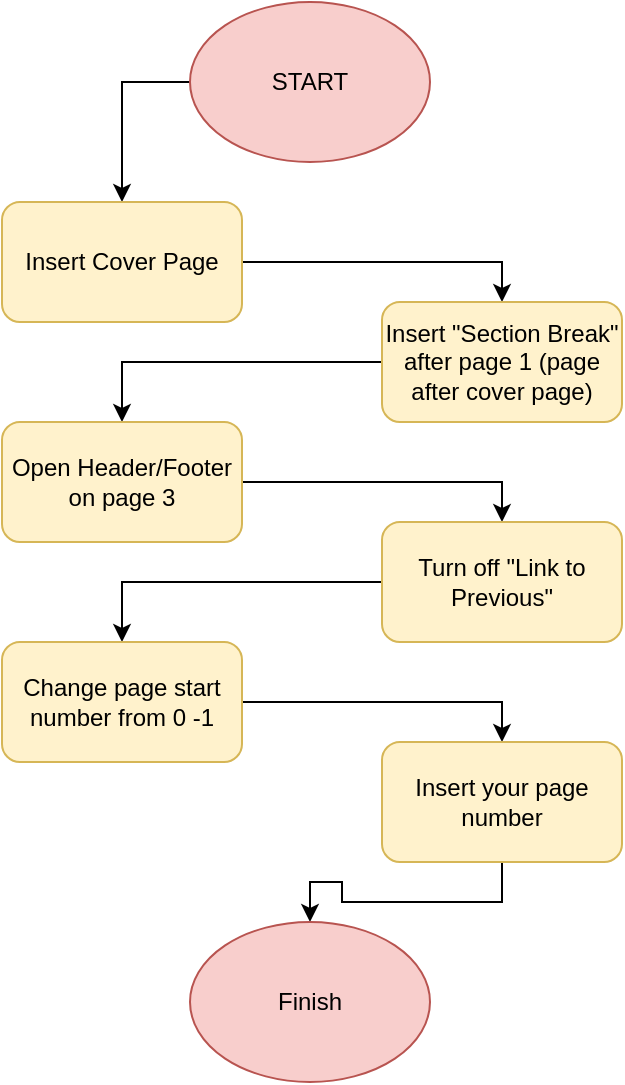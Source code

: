 <mxfile version="26.0.16">
  <diagram name="Page-1" id="3YdIM2ebGIVdK3NNQPUU">
    <mxGraphModel dx="1059" dy="605" grid="1" gridSize="10" guides="1" tooltips="1" connect="1" arrows="1" fold="1" page="1" pageScale="1" pageWidth="827" pageHeight="1169" math="0" shadow="0">
      <root>
        <mxCell id="0" />
        <mxCell id="1" parent="0" />
        <mxCell id="_Ihk1jzI4s_IJhZZ3BQH-10" style="edgeStyle=orthogonalEdgeStyle;rounded=0;orthogonalLoop=1;jettySize=auto;html=1;" edge="1" parent="1" source="_Ihk1jzI4s_IJhZZ3BQH-1" target="_Ihk1jzI4s_IJhZZ3BQH-2">
          <mxGeometry relative="1" as="geometry">
            <Array as="points">
              <mxPoint x="320" y="40" />
            </Array>
          </mxGeometry>
        </mxCell>
        <mxCell id="_Ihk1jzI4s_IJhZZ3BQH-1" value="START" style="ellipse;whiteSpace=wrap;html=1;fillColor=#f8cecc;strokeColor=#b85450;" vertex="1" parent="1">
          <mxGeometry x="354" width="120" height="80" as="geometry" />
        </mxCell>
        <mxCell id="_Ihk1jzI4s_IJhZZ3BQH-11" style="edgeStyle=orthogonalEdgeStyle;rounded=0;orthogonalLoop=1;jettySize=auto;html=1;exitX=1;exitY=0.5;exitDx=0;exitDy=0;entryX=0.5;entryY=0;entryDx=0;entryDy=0;" edge="1" parent="1" source="_Ihk1jzI4s_IJhZZ3BQH-2" target="_Ihk1jzI4s_IJhZZ3BQH-3">
          <mxGeometry relative="1" as="geometry" />
        </mxCell>
        <mxCell id="_Ihk1jzI4s_IJhZZ3BQH-2" value="Insert Cover Page" style="rounded=1;whiteSpace=wrap;html=1;fillColor=#fff2cc;strokeColor=#d6b656;" vertex="1" parent="1">
          <mxGeometry x="260" y="100" width="120" height="60" as="geometry" />
        </mxCell>
        <mxCell id="_Ihk1jzI4s_IJhZZ3BQH-24" style="edgeStyle=orthogonalEdgeStyle;rounded=0;orthogonalLoop=1;jettySize=auto;html=1;exitX=0;exitY=0.5;exitDx=0;exitDy=0;entryX=0.5;entryY=0;entryDx=0;entryDy=0;" edge="1" parent="1" source="_Ihk1jzI4s_IJhZZ3BQH-3" target="_Ihk1jzI4s_IJhZZ3BQH-5">
          <mxGeometry relative="1" as="geometry" />
        </mxCell>
        <mxCell id="_Ihk1jzI4s_IJhZZ3BQH-3" value="Insert &quot;Section Break&quot; after page 1 (page after cover page)" style="rounded=1;whiteSpace=wrap;html=1;fillColor=#fff2cc;strokeColor=#d6b656;" vertex="1" parent="1">
          <mxGeometry x="450" y="150" width="120" height="60" as="geometry" />
        </mxCell>
        <mxCell id="_Ihk1jzI4s_IJhZZ3BQH-21" style="edgeStyle=orthogonalEdgeStyle;rounded=0;orthogonalLoop=1;jettySize=auto;html=1;exitX=1;exitY=0.5;exitDx=0;exitDy=0;entryX=0.5;entryY=0;entryDx=0;entryDy=0;" edge="1" parent="1" source="_Ihk1jzI4s_IJhZZ3BQH-5" target="_Ihk1jzI4s_IJhZZ3BQH-6">
          <mxGeometry relative="1" as="geometry" />
        </mxCell>
        <mxCell id="_Ihk1jzI4s_IJhZZ3BQH-5" value="Open Header/Footer on page 3" style="rounded=1;whiteSpace=wrap;html=1;fillColor=#fff2cc;strokeColor=#d6b656;" vertex="1" parent="1">
          <mxGeometry x="260" y="210" width="120" height="60" as="geometry" />
        </mxCell>
        <mxCell id="_Ihk1jzI4s_IJhZZ3BQH-22" style="edgeStyle=orthogonalEdgeStyle;rounded=0;orthogonalLoop=1;jettySize=auto;html=1;exitX=0;exitY=0.5;exitDx=0;exitDy=0;entryX=0.5;entryY=0;entryDx=0;entryDy=0;" edge="1" parent="1" source="_Ihk1jzI4s_IJhZZ3BQH-6" target="_Ihk1jzI4s_IJhZZ3BQH-9">
          <mxGeometry relative="1" as="geometry" />
        </mxCell>
        <mxCell id="_Ihk1jzI4s_IJhZZ3BQH-6" value="Turn off &quot;Link to Previous&quot;" style="rounded=1;whiteSpace=wrap;html=1;fillColor=#fff2cc;strokeColor=#d6b656;" vertex="1" parent="1">
          <mxGeometry x="450" y="260" width="120" height="60" as="geometry" />
        </mxCell>
        <mxCell id="_Ihk1jzI4s_IJhZZ3BQH-19" style="edgeStyle=orthogonalEdgeStyle;rounded=0;orthogonalLoop=1;jettySize=auto;html=1;entryX=0.5;entryY=0;entryDx=0;entryDy=0;" edge="1" parent="1" source="_Ihk1jzI4s_IJhZZ3BQH-9" target="_Ihk1jzI4s_IJhZZ3BQH-17">
          <mxGeometry relative="1" as="geometry" />
        </mxCell>
        <mxCell id="_Ihk1jzI4s_IJhZZ3BQH-9" value="Change page start number from 0 -1" style="rounded=1;whiteSpace=wrap;html=1;fillColor=#fff2cc;strokeColor=#d6b656;" vertex="1" parent="1">
          <mxGeometry x="260" y="320" width="120" height="60" as="geometry" />
        </mxCell>
        <mxCell id="_Ihk1jzI4s_IJhZZ3BQH-23" style="edgeStyle=orthogonalEdgeStyle;rounded=0;orthogonalLoop=1;jettySize=auto;html=1;exitX=0.5;exitY=1;exitDx=0;exitDy=0;" edge="1" parent="1" source="_Ihk1jzI4s_IJhZZ3BQH-17" target="_Ihk1jzI4s_IJhZZ3BQH-18">
          <mxGeometry relative="1" as="geometry" />
        </mxCell>
        <mxCell id="_Ihk1jzI4s_IJhZZ3BQH-17" value="Insert your page number" style="rounded=1;whiteSpace=wrap;html=1;fillColor=#fff2cc;strokeColor=#d6b656;" vertex="1" parent="1">
          <mxGeometry x="450" y="370" width="120" height="60" as="geometry" />
        </mxCell>
        <mxCell id="_Ihk1jzI4s_IJhZZ3BQH-18" value="Finish" style="ellipse;whiteSpace=wrap;html=1;fillColor=#f8cecc;strokeColor=#b85450;" vertex="1" parent="1">
          <mxGeometry x="354" y="460" width="120" height="80" as="geometry" />
        </mxCell>
      </root>
    </mxGraphModel>
  </diagram>
</mxfile>
